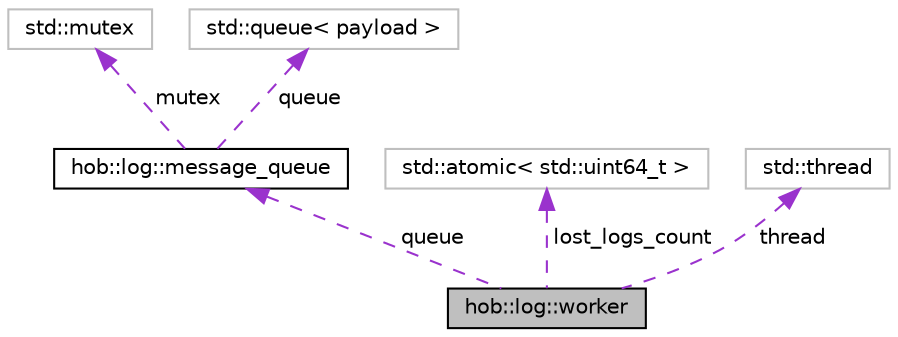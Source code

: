 digraph "hob::log::worker"
{
 // LATEX_PDF_SIZE
  edge [fontname="Helvetica",fontsize="10",labelfontname="Helvetica",labelfontsize="10"];
  node [fontname="Helvetica",fontsize="10",shape=record];
  Node1 [label="hob::log::worker",height=0.2,width=0.4,color="black", fillcolor="grey75", style="filled", fontcolor="black",tooltip=" "];
  Node2 -> Node1 [dir="back",color="darkorchid3",fontsize="10",style="dashed",label=" queue" ,fontname="Helvetica"];
  Node2 [label="hob::log::message_queue",height=0.2,width=0.4,color="black", fillcolor="white", style="filled",URL="$classhob_1_1log_1_1message__queue.html",tooltip="Thread safe STL queue for one consumer thread and one supplier thread. It is used for sending message..."];
  Node3 -> Node2 [dir="back",color="darkorchid3",fontsize="10",style="dashed",label=" mutex" ,fontname="Helvetica"];
  Node3 [label="std::mutex",height=0.2,width=0.4,color="grey75", fillcolor="white", style="filled",tooltip=" "];
  Node4 -> Node2 [dir="back",color="darkorchid3",fontsize="10",style="dashed",label=" queue" ,fontname="Helvetica"];
  Node4 [label="std::queue\< payload \>",height=0.2,width=0.4,color="grey75", fillcolor="white", style="filled",tooltip=" "];
  Node5 -> Node1 [dir="back",color="darkorchid3",fontsize="10",style="dashed",label=" lost_logs_count" ,fontname="Helvetica"];
  Node5 [label="std::atomic\< std::uint64_t \>",height=0.2,width=0.4,color="grey75", fillcolor="white", style="filled",tooltip=" "];
  Node6 -> Node1 [dir="back",color="darkorchid3",fontsize="10",style="dashed",label=" thread" ,fontname="Helvetica"];
  Node6 [label="std::thread",height=0.2,width=0.4,color="grey75", fillcolor="white", style="filled",tooltip=" "];
}
